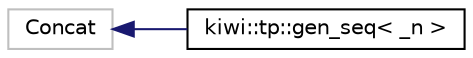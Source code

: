 digraph "Graphical Class Hierarchy"
{
 // LATEX_PDF_SIZE
  edge [fontname="Helvetica",fontsize="10",labelfontname="Helvetica",labelfontsize="10"];
  node [fontname="Helvetica",fontsize="10",shape=record];
  rankdir="LR";
  Node17 [label="Concat",height=0.2,width=0.4,color="grey75", fillcolor="white", style="filled",tooltip=" "];
  Node17 -> Node0 [dir="back",color="midnightblue",fontsize="10",style="solid",fontname="Helvetica"];
  Node0 [label="kiwi::tp::gen_seq\< _n \>",height=0.2,width=0.4,color="black", fillcolor="white", style="filled",URL="$structkiwi_1_1tp_1_1gen__seq.html",tooltip=" "];
}
